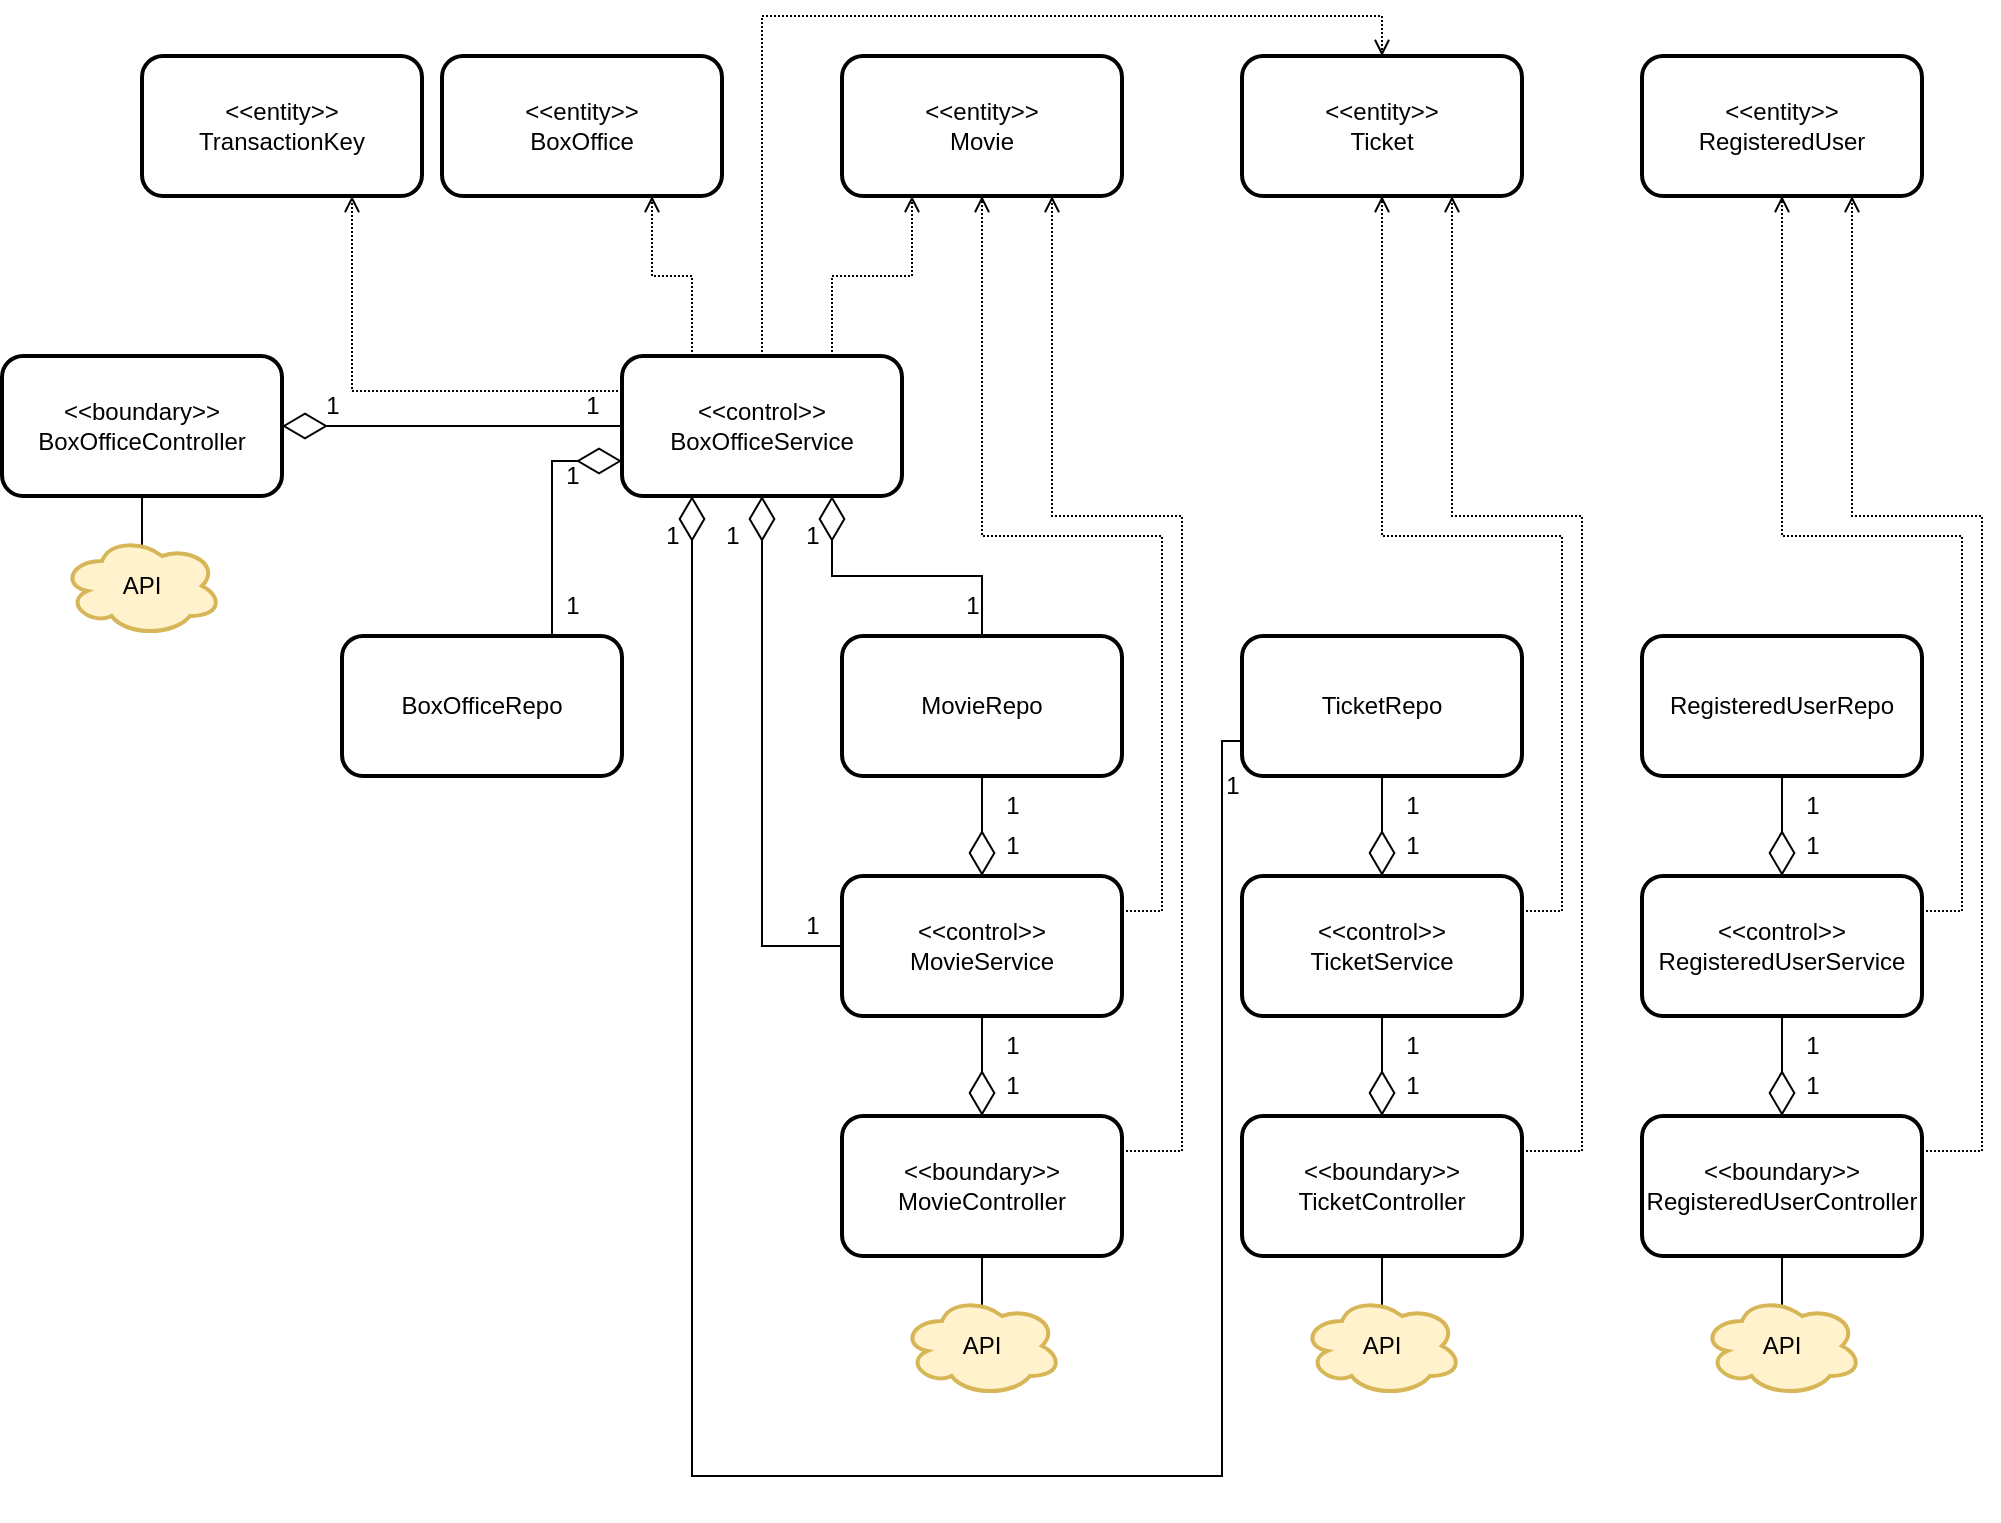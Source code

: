 <mxfile version="20.6.0" type="google"><diagram id="H52Q9zrc_nS8gR3pQKRK" name="Page-1"><mxGraphModel dx="1623" dy="914" grid="1" gridSize="10" guides="1" tooltips="1" connect="1" arrows="1" fold="1" page="1" pageScale="1" pageWidth="1700" pageHeight="1100" math="0" shadow="0"><root><mxCell id="0"/><mxCell id="1" parent="0"/><mxCell id="1Ca0S9xtPDxvIVbtzS-j-1" value="&amp;lt;&amp;lt;entity&amp;gt;&amp;gt;&lt;br&gt;BoxOffice" style="rounded=1;whiteSpace=wrap;html=1;strokeWidth=2;" vertex="1" parent="1"><mxGeometry x="640" y="340" width="140" height="70" as="geometry"/></mxCell><mxCell id="1Ca0S9xtPDxvIVbtzS-j-2" value="&amp;lt;&amp;lt;entity&amp;gt;&amp;gt;&lt;br&gt;TransactionKey" style="rounded=1;whiteSpace=wrap;html=1;strokeWidth=2;" vertex="1" parent="1"><mxGeometry x="490" y="340" width="140" height="70" as="geometry"/></mxCell><mxCell id="1Ca0S9xtPDxvIVbtzS-j-3" value="&amp;lt;&amp;lt;entity&amp;gt;&amp;gt;&lt;br&gt;Movie" style="rounded=1;whiteSpace=wrap;html=1;strokeWidth=2;" vertex="1" parent="1"><mxGeometry x="840" y="340" width="140" height="70" as="geometry"/></mxCell><mxCell id="1Ca0S9xtPDxvIVbtzS-j-4" value="&amp;lt;&amp;lt;entity&amp;gt;&amp;gt;&lt;br&gt;Ticket" style="rounded=1;whiteSpace=wrap;html=1;strokeWidth=2;" vertex="1" parent="1"><mxGeometry x="1040" y="340" width="140" height="70" as="geometry"/></mxCell><mxCell id="1Ca0S9xtPDxvIVbtzS-j-5" value="&amp;lt;&amp;lt;entity&amp;gt;&amp;gt;&lt;br&gt;RegisteredUser" style="rounded=1;whiteSpace=wrap;html=1;strokeWidth=2;" vertex="1" parent="1"><mxGeometry x="1240" y="340" width="140" height="70" as="geometry"/></mxCell><mxCell id="1Ca0S9xtPDxvIVbtzS-j-35" style="edgeStyle=orthogonalEdgeStyle;rounded=0;orthogonalLoop=1;jettySize=auto;html=1;exitX=1;exitY=0.5;exitDx=0;exitDy=0;entryX=0;entryY=0.5;entryDx=0;entryDy=0;strokeWidth=1;startArrow=diamondThin;startFill=0;endArrow=none;endFill=0;startSize=20;" edge="1" parent="1" source="1Ca0S9xtPDxvIVbtzS-j-6" target="1Ca0S9xtPDxvIVbtzS-j-11"><mxGeometry relative="1" as="geometry"/></mxCell><mxCell id="1Ca0S9xtPDxvIVbtzS-j-6" value="&amp;lt;&amp;lt;boundary&amp;gt;&amp;gt;&lt;br&gt;BoxOfficeController" style="rounded=1;whiteSpace=wrap;html=1;strokeWidth=2;" vertex="1" parent="1"><mxGeometry x="420" y="490" width="140" height="70" as="geometry"/></mxCell><mxCell id="1Ca0S9xtPDxvIVbtzS-j-31" style="edgeStyle=orthogonalEdgeStyle;rounded=0;orthogonalLoop=1;jettySize=auto;html=1;exitX=0.5;exitY=0;exitDx=0;exitDy=0;entryX=0.5;entryY=1;entryDx=0;entryDy=0;strokeWidth=1;startArrow=diamondThin;startFill=0;endArrow=none;endFill=0;startSize=20;" edge="1" parent="1" source="1Ca0S9xtPDxvIVbtzS-j-7" target="1Ca0S9xtPDxvIVbtzS-j-12"><mxGeometry relative="1" as="geometry"/></mxCell><mxCell id="1Ca0S9xtPDxvIVbtzS-j-43" style="edgeStyle=orthogonalEdgeStyle;rounded=0;orthogonalLoop=1;jettySize=auto;html=1;exitX=1;exitY=0.25;exitDx=0;exitDy=0;entryX=0.75;entryY=1;entryDx=0;entryDy=0;dashed=1;dashPattern=1 1;strokeWidth=1;startArrow=none;startFill=0;endArrow=open;endFill=0;startSize=20;" edge="1" parent="1" source="1Ca0S9xtPDxvIVbtzS-j-7" target="1Ca0S9xtPDxvIVbtzS-j-3"><mxGeometry relative="1" as="geometry"><Array as="points"><mxPoint x="1010" y="888"/><mxPoint x="1010" y="570"/><mxPoint x="945" y="570"/></Array></mxGeometry></mxCell><mxCell id="1Ca0S9xtPDxvIVbtzS-j-7" value="&amp;lt;&amp;lt;boundary&amp;gt;&amp;gt;&lt;br&gt;MovieController" style="rounded=1;whiteSpace=wrap;html=1;strokeWidth=2;" vertex="1" parent="1"><mxGeometry x="840" y="870" width="140" height="70" as="geometry"/></mxCell><mxCell id="1Ca0S9xtPDxvIVbtzS-j-32" style="edgeStyle=orthogonalEdgeStyle;rounded=0;orthogonalLoop=1;jettySize=auto;html=1;exitX=0.5;exitY=0;exitDx=0;exitDy=0;entryX=0.5;entryY=1;entryDx=0;entryDy=0;strokeWidth=1;startArrow=diamondThin;startFill=0;endArrow=none;endFill=0;startSize=20;" edge="1" parent="1" source="1Ca0S9xtPDxvIVbtzS-j-8" target="1Ca0S9xtPDxvIVbtzS-j-13"><mxGeometry relative="1" as="geometry"/></mxCell><mxCell id="1Ca0S9xtPDxvIVbtzS-j-39" style="edgeStyle=orthogonalEdgeStyle;rounded=0;orthogonalLoop=1;jettySize=auto;html=1;exitX=1;exitY=0.25;exitDx=0;exitDy=0;entryX=0.75;entryY=1;entryDx=0;entryDy=0;dashed=1;dashPattern=1 1;strokeWidth=1;startArrow=none;startFill=0;endArrow=open;endFill=0;startSize=20;" edge="1" parent="1" source="1Ca0S9xtPDxvIVbtzS-j-8" target="1Ca0S9xtPDxvIVbtzS-j-4"><mxGeometry relative="1" as="geometry"><Array as="points"><mxPoint x="1210" y="888"/><mxPoint x="1210" y="570"/><mxPoint x="1145" y="570"/></Array></mxGeometry></mxCell><mxCell id="1Ca0S9xtPDxvIVbtzS-j-8" value="&amp;lt;&amp;lt;boundary&amp;gt;&amp;gt;&lt;br&gt;TicketController" style="rounded=1;whiteSpace=wrap;html=1;strokeWidth=2;" vertex="1" parent="1"><mxGeometry x="1040" y="870" width="140" height="70" as="geometry"/></mxCell><mxCell id="1Ca0S9xtPDxvIVbtzS-j-33" style="edgeStyle=orthogonalEdgeStyle;rounded=0;orthogonalLoop=1;jettySize=auto;html=1;exitX=0.5;exitY=0;exitDx=0;exitDy=0;entryX=0.5;entryY=1;entryDx=0;entryDy=0;strokeWidth=1;startArrow=diamondThin;startFill=0;endArrow=none;endFill=0;startSize=20;" edge="1" parent="1" source="1Ca0S9xtPDxvIVbtzS-j-9" target="1Ca0S9xtPDxvIVbtzS-j-14"><mxGeometry relative="1" as="geometry"/></mxCell><mxCell id="1Ca0S9xtPDxvIVbtzS-j-37" style="edgeStyle=orthogonalEdgeStyle;rounded=0;orthogonalLoop=1;jettySize=auto;html=1;exitX=1;exitY=0.25;exitDx=0;exitDy=0;entryX=0.75;entryY=1;entryDx=0;entryDy=0;dashed=1;dashPattern=1 1;strokeWidth=1;startArrow=none;startFill=0;endArrow=open;endFill=0;startSize=20;" edge="1" parent="1" source="1Ca0S9xtPDxvIVbtzS-j-9" target="1Ca0S9xtPDxvIVbtzS-j-5"><mxGeometry relative="1" as="geometry"><Array as="points"><mxPoint x="1410" y="888"/><mxPoint x="1410" y="570"/><mxPoint x="1345" y="570"/></Array></mxGeometry></mxCell><mxCell id="1Ca0S9xtPDxvIVbtzS-j-9" value="&amp;lt;&amp;lt;boundary&amp;gt;&amp;gt;&lt;br&gt;RegisteredUserController" style="rounded=1;whiteSpace=wrap;html=1;strokeWidth=2;" vertex="1" parent="1"><mxGeometry x="1240" y="870" width="140" height="70" as="geometry"/></mxCell><mxCell id="1Ca0S9xtPDxvIVbtzS-j-20" style="edgeStyle=orthogonalEdgeStyle;rounded=0;orthogonalLoop=1;jettySize=auto;html=1;exitX=0.25;exitY=0;exitDx=0;exitDy=0;entryX=0.75;entryY=1;entryDx=0;entryDy=0;strokeWidth=1;dashed=1;dashPattern=1 1;endArrow=open;endFill=0;" edge="1" parent="1" source="1Ca0S9xtPDxvIVbtzS-j-11" target="1Ca0S9xtPDxvIVbtzS-j-1"><mxGeometry relative="1" as="geometry"/></mxCell><mxCell id="1Ca0S9xtPDxvIVbtzS-j-21" style="edgeStyle=orthogonalEdgeStyle;rounded=0;orthogonalLoop=1;jettySize=auto;html=1;exitX=0.75;exitY=0;exitDx=0;exitDy=0;entryX=0.25;entryY=1;entryDx=0;entryDy=0;strokeWidth=1;dashed=1;dashPattern=1 1;endArrow=open;endFill=0;" edge="1" parent="1" source="1Ca0S9xtPDxvIVbtzS-j-11" target="1Ca0S9xtPDxvIVbtzS-j-3"><mxGeometry relative="1" as="geometry"/></mxCell><mxCell id="1Ca0S9xtPDxvIVbtzS-j-23" style="edgeStyle=orthogonalEdgeStyle;rounded=0;orthogonalLoop=1;jettySize=auto;html=1;exitX=0;exitY=0.75;exitDx=0;exitDy=0;entryX=0.75;entryY=0;entryDx=0;entryDy=0;strokeWidth=1;startArrow=diamondThin;startFill=0;endArrow=none;endFill=0;startSize=20;" edge="1" parent="1" source="1Ca0S9xtPDxvIVbtzS-j-11" target="1Ca0S9xtPDxvIVbtzS-j-16"><mxGeometry relative="1" as="geometry"/></mxCell><mxCell id="1Ca0S9xtPDxvIVbtzS-j-25" style="edgeStyle=orthogonalEdgeStyle;rounded=0;orthogonalLoop=1;jettySize=auto;html=1;exitX=0.5;exitY=1;exitDx=0;exitDy=0;entryX=0;entryY=0.5;entryDx=0;entryDy=0;strokeWidth=1;startArrow=diamondThin;startFill=0;endArrow=none;endFill=0;startSize=20;" edge="1" parent="1" source="1Ca0S9xtPDxvIVbtzS-j-11" target="1Ca0S9xtPDxvIVbtzS-j-12"><mxGeometry relative="1" as="geometry"><Array as="points"><mxPoint x="800" y="785"/></Array></mxGeometry></mxCell><mxCell id="1Ca0S9xtPDxvIVbtzS-j-26" style="edgeStyle=orthogonalEdgeStyle;rounded=0;orthogonalLoop=1;jettySize=auto;html=1;exitX=0.75;exitY=1;exitDx=0;exitDy=0;entryX=0.5;entryY=0;entryDx=0;entryDy=0;strokeWidth=1;startArrow=diamondThin;startFill=0;endArrow=none;endFill=0;startSize=20;" edge="1" parent="1" source="1Ca0S9xtPDxvIVbtzS-j-11" target="1Ca0S9xtPDxvIVbtzS-j-17"><mxGeometry relative="1" as="geometry"/></mxCell><mxCell id="1Ca0S9xtPDxvIVbtzS-j-34" style="edgeStyle=orthogonalEdgeStyle;rounded=0;orthogonalLoop=1;jettySize=auto;html=1;exitX=0;exitY=0.25;exitDx=0;exitDy=0;entryX=0.75;entryY=1;entryDx=0;entryDy=0;strokeWidth=1;startArrow=none;startFill=0;endArrow=open;endFill=0;startSize=20;dashed=1;dashPattern=1 1;" edge="1" parent="1" source="1Ca0S9xtPDxvIVbtzS-j-11" target="1Ca0S9xtPDxvIVbtzS-j-2"><mxGeometry relative="1" as="geometry"/></mxCell><mxCell id="1Ca0S9xtPDxvIVbtzS-j-40" style="edgeStyle=orthogonalEdgeStyle;rounded=0;orthogonalLoop=1;jettySize=auto;html=1;exitX=0.5;exitY=0;exitDx=0;exitDy=0;entryX=0.5;entryY=0;entryDx=0;entryDy=0;dashed=1;dashPattern=1 1;strokeWidth=1;startArrow=none;startFill=0;endArrow=open;endFill=0;startSize=20;" edge="1" parent="1" source="1Ca0S9xtPDxvIVbtzS-j-11" target="1Ca0S9xtPDxvIVbtzS-j-4"><mxGeometry relative="1" as="geometry"/></mxCell><mxCell id="1Ca0S9xtPDxvIVbtzS-j-41" style="edgeStyle=orthogonalEdgeStyle;rounded=0;orthogonalLoop=1;jettySize=auto;html=1;exitX=0.25;exitY=1;exitDx=0;exitDy=0;entryX=0;entryY=0.75;entryDx=0;entryDy=0;strokeWidth=1;startArrow=diamondThin;startFill=0;endArrow=none;endFill=0;startSize=20;" edge="1" parent="1" source="1Ca0S9xtPDxvIVbtzS-j-11" target="1Ca0S9xtPDxvIVbtzS-j-18"><mxGeometry relative="1" as="geometry"><Array as="points"><mxPoint x="765" y="1050"/><mxPoint x="1030" y="1050"/><mxPoint x="1030" y="683"/></Array></mxGeometry></mxCell><mxCell id="1Ca0S9xtPDxvIVbtzS-j-11" value="&amp;lt;&amp;lt;control&amp;gt;&amp;gt;&lt;br&gt;BoxOfficeService" style="rounded=1;whiteSpace=wrap;html=1;strokeWidth=2;" vertex="1" parent="1"><mxGeometry x="730" y="490" width="140" height="70" as="geometry"/></mxCell><mxCell id="1Ca0S9xtPDxvIVbtzS-j-28" style="edgeStyle=orthogonalEdgeStyle;rounded=0;orthogonalLoop=1;jettySize=auto;html=1;exitX=0.5;exitY=0;exitDx=0;exitDy=0;entryX=0.5;entryY=1;entryDx=0;entryDy=0;strokeWidth=1;startArrow=diamondThin;startFill=0;endArrow=none;endFill=0;startSize=20;" edge="1" parent="1" source="1Ca0S9xtPDxvIVbtzS-j-12" target="1Ca0S9xtPDxvIVbtzS-j-17"><mxGeometry relative="1" as="geometry"/></mxCell><mxCell id="1Ca0S9xtPDxvIVbtzS-j-42" style="edgeStyle=orthogonalEdgeStyle;rounded=0;orthogonalLoop=1;jettySize=auto;html=1;exitX=1;exitY=0.25;exitDx=0;exitDy=0;entryX=0.5;entryY=1;entryDx=0;entryDy=0;strokeWidth=1;startArrow=none;startFill=0;endArrow=open;endFill=0;startSize=20;dashed=1;dashPattern=1 1;" edge="1" parent="1" source="1Ca0S9xtPDxvIVbtzS-j-12" target="1Ca0S9xtPDxvIVbtzS-j-3"><mxGeometry relative="1" as="geometry"/></mxCell><mxCell id="1Ca0S9xtPDxvIVbtzS-j-12" value="&amp;lt;&amp;lt;control&amp;gt;&amp;gt;&lt;br&gt;MovieService" style="rounded=1;whiteSpace=wrap;html=1;strokeWidth=2;" vertex="1" parent="1"><mxGeometry x="840" y="750" width="140" height="70" as="geometry"/></mxCell><mxCell id="1Ca0S9xtPDxvIVbtzS-j-29" style="edgeStyle=orthogonalEdgeStyle;rounded=0;orthogonalLoop=1;jettySize=auto;html=1;exitX=0.5;exitY=0;exitDx=0;exitDy=0;entryX=0.5;entryY=1;entryDx=0;entryDy=0;strokeWidth=1;startArrow=diamondThin;startFill=0;endArrow=none;endFill=0;startSize=20;" edge="1" parent="1" source="1Ca0S9xtPDxvIVbtzS-j-13" target="1Ca0S9xtPDxvIVbtzS-j-18"><mxGeometry relative="1" as="geometry"/></mxCell><mxCell id="1Ca0S9xtPDxvIVbtzS-j-38" style="edgeStyle=orthogonalEdgeStyle;rounded=0;orthogonalLoop=1;jettySize=auto;html=1;exitX=1;exitY=0.25;exitDx=0;exitDy=0;entryX=0.5;entryY=1;entryDx=0;entryDy=0;dashed=1;dashPattern=1 1;strokeWidth=1;startArrow=none;startFill=0;endArrow=open;endFill=0;startSize=20;" edge="1" parent="1" source="1Ca0S9xtPDxvIVbtzS-j-13" target="1Ca0S9xtPDxvIVbtzS-j-4"><mxGeometry relative="1" as="geometry"/></mxCell><mxCell id="1Ca0S9xtPDxvIVbtzS-j-13" value="&amp;lt;&amp;lt;control&amp;gt;&amp;gt;&lt;br&gt;TicketService" style="rounded=1;whiteSpace=wrap;html=1;strokeWidth=2;" vertex="1" parent="1"><mxGeometry x="1040" y="750" width="140" height="70" as="geometry"/></mxCell><mxCell id="1Ca0S9xtPDxvIVbtzS-j-30" style="edgeStyle=orthogonalEdgeStyle;rounded=0;orthogonalLoop=1;jettySize=auto;html=1;exitX=0.5;exitY=0;exitDx=0;exitDy=0;entryX=0.5;entryY=1;entryDx=0;entryDy=0;strokeWidth=1;startArrow=diamondThin;startFill=0;endArrow=none;endFill=0;startSize=20;" edge="1" parent="1" source="1Ca0S9xtPDxvIVbtzS-j-14" target="1Ca0S9xtPDxvIVbtzS-j-19"><mxGeometry relative="1" as="geometry"/></mxCell><mxCell id="1Ca0S9xtPDxvIVbtzS-j-36" style="edgeStyle=orthogonalEdgeStyle;rounded=0;orthogonalLoop=1;jettySize=auto;html=1;exitX=1;exitY=0.25;exitDx=0;exitDy=0;entryX=0.5;entryY=1;entryDx=0;entryDy=0;strokeWidth=1;startArrow=none;startFill=0;endArrow=open;endFill=0;startSize=20;dashed=1;dashPattern=1 1;" edge="1" parent="1" source="1Ca0S9xtPDxvIVbtzS-j-14" target="1Ca0S9xtPDxvIVbtzS-j-5"><mxGeometry relative="1" as="geometry"/></mxCell><mxCell id="1Ca0S9xtPDxvIVbtzS-j-14" value="&amp;lt;&amp;lt;control&amp;gt;&amp;gt;&lt;br&gt;RegisteredUserService" style="rounded=1;whiteSpace=wrap;html=1;strokeWidth=2;" vertex="1" parent="1"><mxGeometry x="1240" y="750" width="140" height="70" as="geometry"/></mxCell><mxCell id="1Ca0S9xtPDxvIVbtzS-j-16" value="BoxOfficeRepo" style="rounded=1;whiteSpace=wrap;html=1;strokeWidth=2;" vertex="1" parent="1"><mxGeometry x="590" y="630" width="140" height="70" as="geometry"/></mxCell><mxCell id="1Ca0S9xtPDxvIVbtzS-j-17" value="MovieRepo" style="rounded=1;whiteSpace=wrap;html=1;strokeWidth=2;" vertex="1" parent="1"><mxGeometry x="840" y="630" width="140" height="70" as="geometry"/></mxCell><mxCell id="1Ca0S9xtPDxvIVbtzS-j-18" value="TicketRepo" style="rounded=1;whiteSpace=wrap;html=1;strokeWidth=2;" vertex="1" parent="1"><mxGeometry x="1040" y="630" width="140" height="70" as="geometry"/></mxCell><mxCell id="1Ca0S9xtPDxvIVbtzS-j-19" value="RegisteredUserRepo" style="rounded=1;whiteSpace=wrap;html=1;strokeWidth=2;" vertex="1" parent="1"><mxGeometry x="1240" y="630" width="140" height="70" as="geometry"/></mxCell><mxCell id="1Ca0S9xtPDxvIVbtzS-j-44" value="1" style="text;html=1;align=center;verticalAlign=middle;resizable=0;points=[];autosize=1;strokeColor=none;fillColor=none;" vertex="1" parent="1"><mxGeometry x="570" y="500" width="30" height="30" as="geometry"/></mxCell><mxCell id="1Ca0S9xtPDxvIVbtzS-j-45" value="1" style="text;html=1;align=center;verticalAlign=middle;resizable=0;points=[];autosize=1;strokeColor=none;fillColor=none;" vertex="1" parent="1"><mxGeometry x="700" y="500" width="30" height="30" as="geometry"/></mxCell><mxCell id="1Ca0S9xtPDxvIVbtzS-j-46" value="1" style="text;html=1;align=center;verticalAlign=middle;resizable=0;points=[];autosize=1;strokeColor=none;fillColor=none;" vertex="1" parent="1"><mxGeometry x="690" y="535" width="30" height="30" as="geometry"/></mxCell><mxCell id="1Ca0S9xtPDxvIVbtzS-j-47" value="1" style="text;html=1;align=center;verticalAlign=middle;resizable=0;points=[];autosize=1;strokeColor=none;fillColor=none;" vertex="1" parent="1"><mxGeometry x="690" y="600" width="30" height="30" as="geometry"/></mxCell><mxCell id="1Ca0S9xtPDxvIVbtzS-j-48" value="1" style="text;html=1;align=center;verticalAlign=middle;resizable=0;points=[];autosize=1;strokeColor=none;fillColor=none;" vertex="1" parent="1"><mxGeometry x="740" y="565" width="30" height="30" as="geometry"/></mxCell><mxCell id="1Ca0S9xtPDxvIVbtzS-j-49" value="1" style="text;html=1;align=center;verticalAlign=middle;resizable=0;points=[];autosize=1;strokeColor=none;fillColor=none;" vertex="1" parent="1"><mxGeometry x="770" y="565" width="30" height="30" as="geometry"/></mxCell><mxCell id="1Ca0S9xtPDxvIVbtzS-j-50" value="1" style="text;html=1;align=center;verticalAlign=middle;resizable=0;points=[];autosize=1;strokeColor=none;fillColor=none;" vertex="1" parent="1"><mxGeometry x="810" y="565" width="30" height="30" as="geometry"/></mxCell><mxCell id="1Ca0S9xtPDxvIVbtzS-j-51" value="1" style="text;html=1;align=center;verticalAlign=middle;resizable=0;points=[];autosize=1;strokeColor=none;fillColor=none;" vertex="1" parent="1"><mxGeometry x="890" y="600" width="30" height="30" as="geometry"/></mxCell><mxCell id="1Ca0S9xtPDxvIVbtzS-j-52" value="1" style="text;html=1;align=center;verticalAlign=middle;resizable=0;points=[];autosize=1;strokeColor=none;fillColor=none;" vertex="1" parent="1"><mxGeometry x="810" y="760" width="30" height="30" as="geometry"/></mxCell><mxCell id="1Ca0S9xtPDxvIVbtzS-j-53" value="1" style="text;html=1;align=center;verticalAlign=middle;resizable=0;points=[];autosize=1;strokeColor=none;fillColor=none;" vertex="1" parent="1"><mxGeometry x="1020" y="690" width="30" height="30" as="geometry"/></mxCell><mxCell id="1Ca0S9xtPDxvIVbtzS-j-58" value="1" style="text;html=1;align=center;verticalAlign=middle;resizable=0;points=[];autosize=1;strokeColor=none;fillColor=none;" vertex="1" parent="1"><mxGeometry x="910" y="700" width="30" height="30" as="geometry"/></mxCell><mxCell id="1Ca0S9xtPDxvIVbtzS-j-59" value="1" style="text;html=1;align=center;verticalAlign=middle;resizable=0;points=[];autosize=1;strokeColor=none;fillColor=none;" vertex="1" parent="1"><mxGeometry x="910" y="720" width="30" height="30" as="geometry"/></mxCell><mxCell id="1Ca0S9xtPDxvIVbtzS-j-60" value="1" style="text;html=1;align=center;verticalAlign=middle;resizable=0;points=[];autosize=1;strokeColor=none;fillColor=none;" vertex="1" parent="1"><mxGeometry x="910" y="820" width="30" height="30" as="geometry"/></mxCell><mxCell id="1Ca0S9xtPDxvIVbtzS-j-61" value="1" style="text;html=1;align=center;verticalAlign=middle;resizable=0;points=[];autosize=1;strokeColor=none;fillColor=none;" vertex="1" parent="1"><mxGeometry x="910" y="840" width="30" height="30" as="geometry"/></mxCell><mxCell id="1Ca0S9xtPDxvIVbtzS-j-62" value="1" style="text;html=1;align=center;verticalAlign=middle;resizable=0;points=[];autosize=1;strokeColor=none;fillColor=none;" vertex="1" parent="1"><mxGeometry x="1110" y="700" width="30" height="30" as="geometry"/></mxCell><mxCell id="1Ca0S9xtPDxvIVbtzS-j-63" value="1" style="text;html=1;align=center;verticalAlign=middle;resizable=0;points=[];autosize=1;strokeColor=none;fillColor=none;" vertex="1" parent="1"><mxGeometry x="1110" y="720" width="30" height="30" as="geometry"/></mxCell><mxCell id="1Ca0S9xtPDxvIVbtzS-j-64" value="1" style="text;html=1;align=center;verticalAlign=middle;resizable=0;points=[];autosize=1;strokeColor=none;fillColor=none;" vertex="1" parent="1"><mxGeometry x="1110" y="820" width="30" height="30" as="geometry"/></mxCell><mxCell id="1Ca0S9xtPDxvIVbtzS-j-65" value="1" style="text;html=1;align=center;verticalAlign=middle;resizable=0;points=[];autosize=1;strokeColor=none;fillColor=none;" vertex="1" parent="1"><mxGeometry x="1110" y="840" width="30" height="30" as="geometry"/></mxCell><mxCell id="1Ca0S9xtPDxvIVbtzS-j-66" value="1" style="text;html=1;align=center;verticalAlign=middle;resizable=0;points=[];autosize=1;strokeColor=none;fillColor=none;" vertex="1" parent="1"><mxGeometry x="1310" y="700" width="30" height="30" as="geometry"/></mxCell><mxCell id="1Ca0S9xtPDxvIVbtzS-j-67" value="1" style="text;html=1;align=center;verticalAlign=middle;resizable=0;points=[];autosize=1;strokeColor=none;fillColor=none;" vertex="1" parent="1"><mxGeometry x="1310" y="720" width="30" height="30" as="geometry"/></mxCell><mxCell id="1Ca0S9xtPDxvIVbtzS-j-68" value="1" style="text;html=1;align=center;verticalAlign=middle;resizable=0;points=[];autosize=1;strokeColor=none;fillColor=none;" vertex="1" parent="1"><mxGeometry x="1310" y="820" width="30" height="30" as="geometry"/></mxCell><mxCell id="1Ca0S9xtPDxvIVbtzS-j-69" value="1" style="text;html=1;align=center;verticalAlign=middle;resizable=0;points=[];autosize=1;strokeColor=none;fillColor=none;" vertex="1" parent="1"><mxGeometry x="1310" y="840" width="30" height="30" as="geometry"/></mxCell><mxCell id="1Ca0S9xtPDxvIVbtzS-j-71" style="edgeStyle=orthogonalEdgeStyle;rounded=0;orthogonalLoop=1;jettySize=auto;html=1;exitX=0.625;exitY=0.2;exitDx=0;exitDy=0;exitPerimeter=0;entryX=0.5;entryY=1;entryDx=0;entryDy=0;strokeWidth=1;startArrow=none;startFill=0;endArrow=none;endFill=0;startSize=20;" edge="1" parent="1" source="1Ca0S9xtPDxvIVbtzS-j-70" target="1Ca0S9xtPDxvIVbtzS-j-6"><mxGeometry relative="1" as="geometry"/></mxCell><mxCell id="1Ca0S9xtPDxvIVbtzS-j-70" value="API" style="ellipse;shape=cloud;whiteSpace=wrap;html=1;strokeWidth=2;fillColor=#fff2cc;strokeColor=#d6b656;" vertex="1" parent="1"><mxGeometry x="450" y="580" width="80" height="50" as="geometry"/></mxCell><mxCell id="1Ca0S9xtPDxvIVbtzS-j-75" style="edgeStyle=orthogonalEdgeStyle;rounded=0;orthogonalLoop=1;jettySize=auto;html=1;exitX=0.4;exitY=0.1;exitDx=0;exitDy=0;exitPerimeter=0;entryX=0.5;entryY=1;entryDx=0;entryDy=0;strokeWidth=1;startArrow=none;startFill=0;endArrow=none;endFill=0;startSize=20;" edge="1" parent="1" source="1Ca0S9xtPDxvIVbtzS-j-72" target="1Ca0S9xtPDxvIVbtzS-j-7"><mxGeometry relative="1" as="geometry"/></mxCell><mxCell id="1Ca0S9xtPDxvIVbtzS-j-72" value="API" style="ellipse;shape=cloud;whiteSpace=wrap;html=1;strokeWidth=2;fillColor=#fff2cc;strokeColor=#d6b656;" vertex="1" parent="1"><mxGeometry x="870" y="960" width="80" height="50" as="geometry"/></mxCell><mxCell id="1Ca0S9xtPDxvIVbtzS-j-76" style="edgeStyle=orthogonalEdgeStyle;rounded=0;orthogonalLoop=1;jettySize=auto;html=1;exitX=0.4;exitY=0.1;exitDx=0;exitDy=0;exitPerimeter=0;entryX=0.5;entryY=1;entryDx=0;entryDy=0;strokeWidth=1;startArrow=none;startFill=0;endArrow=none;endFill=0;startSize=20;" edge="1" parent="1" source="1Ca0S9xtPDxvIVbtzS-j-73" target="1Ca0S9xtPDxvIVbtzS-j-8"><mxGeometry relative="1" as="geometry"/></mxCell><mxCell id="1Ca0S9xtPDxvIVbtzS-j-73" value="API" style="ellipse;shape=cloud;whiteSpace=wrap;html=1;strokeWidth=2;fillColor=#fff2cc;strokeColor=#d6b656;" vertex="1" parent="1"><mxGeometry x="1070" y="960" width="80" height="50" as="geometry"/></mxCell><mxCell id="1Ca0S9xtPDxvIVbtzS-j-77" style="edgeStyle=orthogonalEdgeStyle;rounded=0;orthogonalLoop=1;jettySize=auto;html=1;exitX=0.4;exitY=0.1;exitDx=0;exitDy=0;exitPerimeter=0;entryX=0.5;entryY=1;entryDx=0;entryDy=0;strokeWidth=1;startArrow=none;startFill=0;endArrow=none;endFill=0;startSize=20;" edge="1" parent="1" source="1Ca0S9xtPDxvIVbtzS-j-74" target="1Ca0S9xtPDxvIVbtzS-j-9"><mxGeometry relative="1" as="geometry"/></mxCell><mxCell id="1Ca0S9xtPDxvIVbtzS-j-74" value="API" style="ellipse;shape=cloud;whiteSpace=wrap;html=1;strokeWidth=2;fillColor=#fff2cc;strokeColor=#d6b656;" vertex="1" parent="1"><mxGeometry x="1270" y="960" width="80" height="50" as="geometry"/></mxCell></root></mxGraphModel></diagram></mxfile>
